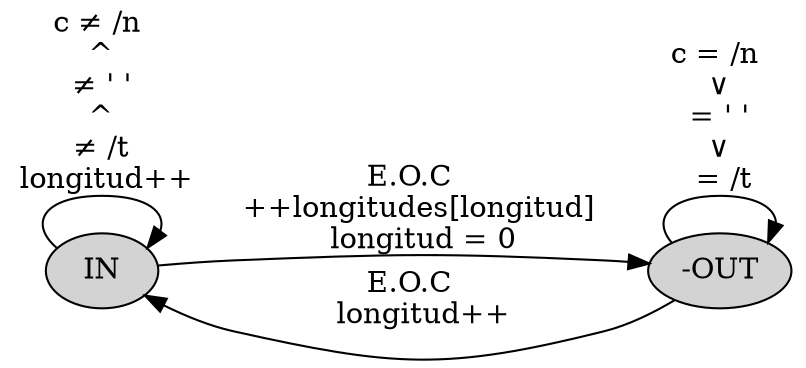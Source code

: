 digraph MAQUINA_DE_ESTADO {
    rankdir=LR;
	size="8,5"
    node [style=filled];
    IN -> "-OUT" [label = "E.O.C  \n ++longitudes[longitud] \n longitud = 0"];
    "-OUT" -> IN [label = "E.O.C  \n longitud++"];
    IN -> IN [label = "c ≠ /n \n ^ \n ≠ ' ' \n ^ \n ≠ /t \n longitud++"];
    "-OUT" -> "-OUT" [label = "c = /n \n ∨ \n = ' ' \n ∨ \n = /t"];
}
